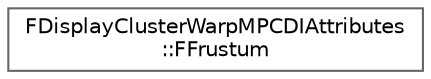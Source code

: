 digraph "Graphical Class Hierarchy"
{
 // INTERACTIVE_SVG=YES
 // LATEX_PDF_SIZE
  bgcolor="transparent";
  edge [fontname=Helvetica,fontsize=10,labelfontname=Helvetica,labelfontsize=10];
  node [fontname=Helvetica,fontsize=10,shape=box,height=0.2,width=0.4];
  rankdir="LR";
  Node0 [id="Node000000",label="FDisplayClusterWarpMPCDIAttributes\l::FFrustum",height=0.2,width=0.4,color="grey40", fillcolor="white", style="filled",URL="$d9/d51/structFDisplayClusterWarpMPCDIAttributes_1_1FFrustum.html",tooltip=" "];
}

